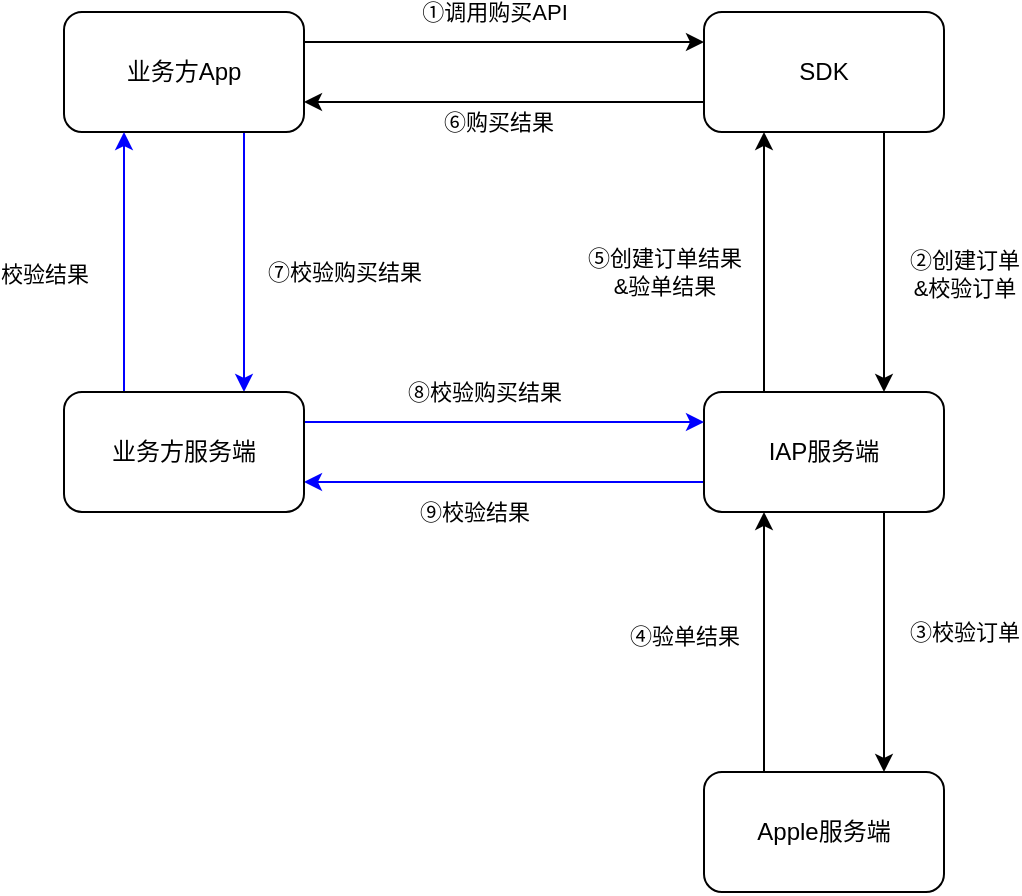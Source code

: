 <mxfile version="17.5.0" type="github">
  <diagram id="UVQPu_6LRNLYKDC9Vk5J" name="第 1 页">
    <mxGraphModel dx="2196" dy="1075" grid="1" gridSize="10" guides="1" tooltips="1" connect="1" arrows="1" fold="1" page="1" pageScale="1" pageWidth="4681" pageHeight="3300" math="0" shadow="0">
      <root>
        <mxCell id="0" />
        <mxCell id="1" parent="0" />
        <mxCell id="02EgvRaaj_lZs3z_42Fv-19" style="edgeStyle=orthogonalEdgeStyle;rounded=0;orthogonalLoop=1;jettySize=auto;html=1;exitX=1;exitY=0.25;exitDx=0;exitDy=0;entryX=0;entryY=0.25;entryDx=0;entryDy=0;" edge="1" parent="1" source="02EgvRaaj_lZs3z_42Fv-1" target="02EgvRaaj_lZs3z_42Fv-2">
          <mxGeometry relative="1" as="geometry" />
        </mxCell>
        <mxCell id="02EgvRaaj_lZs3z_42Fv-29" value="①调用购买API" style="edgeLabel;html=1;align=center;verticalAlign=middle;resizable=0;points=[];" vertex="1" connectable="0" parent="02EgvRaaj_lZs3z_42Fv-19">
          <mxGeometry x="-0.171" y="1" relative="1" as="geometry">
            <mxPoint x="12" y="-14" as="offset" />
          </mxGeometry>
        </mxCell>
        <mxCell id="02EgvRaaj_lZs3z_42Fv-35" style="edgeStyle=orthogonalEdgeStyle;rounded=0;orthogonalLoop=1;jettySize=auto;html=1;exitX=0.75;exitY=1;exitDx=0;exitDy=0;entryX=0.75;entryY=0;entryDx=0;entryDy=0;strokeColor=#0000FF;" edge="1" parent="1" source="02EgvRaaj_lZs3z_42Fv-1" target="02EgvRaaj_lZs3z_42Fv-6">
          <mxGeometry relative="1" as="geometry" />
        </mxCell>
        <mxCell id="02EgvRaaj_lZs3z_42Fv-37" value="⑦校验购买结果" style="edgeLabel;html=1;align=center;verticalAlign=middle;resizable=0;points=[];" vertex="1" connectable="0" parent="02EgvRaaj_lZs3z_42Fv-35">
          <mxGeometry x="-0.124" relative="1" as="geometry">
            <mxPoint x="50" y="13" as="offset" />
          </mxGeometry>
        </mxCell>
        <mxCell id="02EgvRaaj_lZs3z_42Fv-1" value="业务方App" style="rounded=1;whiteSpace=wrap;html=1;" vertex="1" parent="1">
          <mxGeometry x="570" y="270" width="120" height="60" as="geometry" />
        </mxCell>
        <mxCell id="02EgvRaaj_lZs3z_42Fv-18" style="edgeStyle=orthogonalEdgeStyle;rounded=0;orthogonalLoop=1;jettySize=auto;html=1;exitX=0;exitY=0.75;exitDx=0;exitDy=0;entryX=1;entryY=0.75;entryDx=0;entryDy=0;spacing=2;spacingTop=0;fillColor=#CCFFFF;" edge="1" parent="1" source="02EgvRaaj_lZs3z_42Fv-2" target="02EgvRaaj_lZs3z_42Fv-1">
          <mxGeometry relative="1" as="geometry" />
        </mxCell>
        <mxCell id="02EgvRaaj_lZs3z_42Fv-34" value="⑥购买结果" style="edgeLabel;html=1;align=center;verticalAlign=middle;resizable=0;points=[];" vertex="1" connectable="0" parent="02EgvRaaj_lZs3z_42Fv-18">
          <mxGeometry x="0.029" y="3" relative="1" as="geometry">
            <mxPoint y="7" as="offset" />
          </mxGeometry>
        </mxCell>
        <mxCell id="02EgvRaaj_lZs3z_42Fv-25" style="edgeStyle=orthogonalEdgeStyle;rounded=0;orthogonalLoop=1;jettySize=auto;html=1;exitX=0.75;exitY=1;exitDx=0;exitDy=0;entryX=0.75;entryY=0;entryDx=0;entryDy=0;" edge="1" parent="1" source="02EgvRaaj_lZs3z_42Fv-2" target="02EgvRaaj_lZs3z_42Fv-4">
          <mxGeometry relative="1" as="geometry" />
        </mxCell>
        <mxCell id="02EgvRaaj_lZs3z_42Fv-30" value="②创建订单&lt;br&gt;&amp;amp;校验订单" style="edgeLabel;html=1;align=center;verticalAlign=middle;resizable=0;points=[];" vertex="1" connectable="0" parent="02EgvRaaj_lZs3z_42Fv-25">
          <mxGeometry x="-0.515" relative="1" as="geometry">
            <mxPoint x="40" y="39" as="offset" />
          </mxGeometry>
        </mxCell>
        <mxCell id="02EgvRaaj_lZs3z_42Fv-2" value="SDK" style="whiteSpace=wrap;html=1;rounded=1;" vertex="1" parent="1">
          <mxGeometry x="890" y="270" width="120" height="60" as="geometry" />
        </mxCell>
        <mxCell id="02EgvRaaj_lZs3z_42Fv-23" style="edgeStyle=orthogonalEdgeStyle;rounded=0;orthogonalLoop=1;jettySize=auto;html=1;exitX=0;exitY=0.75;exitDx=0;exitDy=0;entryX=1;entryY=0.75;entryDx=0;entryDy=0;strokeColor=#0000FF;" edge="1" parent="1" source="02EgvRaaj_lZs3z_42Fv-4" target="02EgvRaaj_lZs3z_42Fv-6">
          <mxGeometry relative="1" as="geometry" />
        </mxCell>
        <mxCell id="02EgvRaaj_lZs3z_42Fv-39" value="⑨校验结果" style="edgeLabel;html=1;align=center;verticalAlign=middle;resizable=0;points=[];" vertex="1" connectable="0" parent="02EgvRaaj_lZs3z_42Fv-23">
          <mxGeometry x="0.155" y="-1" relative="1" as="geometry">
            <mxPoint y="16" as="offset" />
          </mxGeometry>
        </mxCell>
        <mxCell id="02EgvRaaj_lZs3z_42Fv-26" style="edgeStyle=orthogonalEdgeStyle;rounded=0;orthogonalLoop=1;jettySize=auto;html=1;exitX=0.75;exitY=1;exitDx=0;exitDy=0;entryX=0.75;entryY=0;entryDx=0;entryDy=0;" edge="1" parent="1" source="02EgvRaaj_lZs3z_42Fv-4" target="02EgvRaaj_lZs3z_42Fv-8">
          <mxGeometry relative="1" as="geometry" />
        </mxCell>
        <mxCell id="02EgvRaaj_lZs3z_42Fv-31" value="③校验订单" style="edgeLabel;html=1;align=center;verticalAlign=middle;resizable=0;points=[];rotation=0;" vertex="1" connectable="0" parent="02EgvRaaj_lZs3z_42Fv-26">
          <mxGeometry x="-0.154" y="1" relative="1" as="geometry">
            <mxPoint x="39" y="5" as="offset" />
          </mxGeometry>
        </mxCell>
        <mxCell id="02EgvRaaj_lZs3z_42Fv-28" style="edgeStyle=orthogonalEdgeStyle;rounded=0;orthogonalLoop=1;jettySize=auto;html=1;exitX=0.25;exitY=0;exitDx=0;exitDy=0;entryX=0.25;entryY=1;entryDx=0;entryDy=0;" edge="1" parent="1" source="02EgvRaaj_lZs3z_42Fv-4" target="02EgvRaaj_lZs3z_42Fv-2">
          <mxGeometry relative="1" as="geometry" />
        </mxCell>
        <mxCell id="02EgvRaaj_lZs3z_42Fv-33" value="⑤创建订单结果&lt;br&gt;&amp;amp;验单结果" style="edgeLabel;html=1;align=center;verticalAlign=middle;resizable=0;points=[];" vertex="1" connectable="0" parent="02EgvRaaj_lZs3z_42Fv-28">
          <mxGeometry x="0.046" y="-2" relative="1" as="geometry">
            <mxPoint x="-52" y="8" as="offset" />
          </mxGeometry>
        </mxCell>
        <mxCell id="02EgvRaaj_lZs3z_42Fv-4" value="IAP服务端" style="whiteSpace=wrap;html=1;rounded=1;" vertex="1" parent="1">
          <mxGeometry x="890" y="460" width="120" height="60" as="geometry" />
        </mxCell>
        <mxCell id="02EgvRaaj_lZs3z_42Fv-22" style="edgeStyle=orthogonalEdgeStyle;rounded=0;orthogonalLoop=1;jettySize=auto;html=1;exitX=1;exitY=0.25;exitDx=0;exitDy=0;entryX=0;entryY=0.25;entryDx=0;entryDy=0;strokeColor=#0000FF;shadow=0;" edge="1" parent="1" source="02EgvRaaj_lZs3z_42Fv-6" target="02EgvRaaj_lZs3z_42Fv-4">
          <mxGeometry relative="1" as="geometry" />
        </mxCell>
        <mxCell id="02EgvRaaj_lZs3z_42Fv-38" value="⑧校验购买结果" style="edgeLabel;html=1;align=center;verticalAlign=middle;resizable=0;points=[];" vertex="1" connectable="0" parent="02EgvRaaj_lZs3z_42Fv-22">
          <mxGeometry x="-0.289" relative="1" as="geometry">
            <mxPoint x="19" y="-15" as="offset" />
          </mxGeometry>
        </mxCell>
        <mxCell id="02EgvRaaj_lZs3z_42Fv-36" style="edgeStyle=orthogonalEdgeStyle;rounded=0;orthogonalLoop=1;jettySize=auto;html=1;exitX=0.25;exitY=0;exitDx=0;exitDy=0;entryX=0.25;entryY=1;entryDx=0;entryDy=0;strokeColor=#0000FF;" edge="1" parent="1" source="02EgvRaaj_lZs3z_42Fv-6" target="02EgvRaaj_lZs3z_42Fv-1">
          <mxGeometry relative="1" as="geometry" />
        </mxCell>
        <mxCell id="02EgvRaaj_lZs3z_42Fv-40" value="校验结果" style="edgeLabel;html=1;align=center;verticalAlign=middle;resizable=0;points=[];" vertex="1" connectable="0" parent="02EgvRaaj_lZs3z_42Fv-36">
          <mxGeometry x="0.007" y="1" relative="1" as="geometry">
            <mxPoint x="-39" y="6" as="offset" />
          </mxGeometry>
        </mxCell>
        <mxCell id="02EgvRaaj_lZs3z_42Fv-6" value="业务方服务端" style="whiteSpace=wrap;html=1;rounded=1;" vertex="1" parent="1">
          <mxGeometry x="570" y="460" width="120" height="60" as="geometry" />
        </mxCell>
        <mxCell id="02EgvRaaj_lZs3z_42Fv-27" style="edgeStyle=orthogonalEdgeStyle;rounded=0;orthogonalLoop=1;jettySize=auto;html=1;exitX=0.25;exitY=0;exitDx=0;exitDy=0;entryX=0.25;entryY=1;entryDx=0;entryDy=0;" edge="1" parent="1" source="02EgvRaaj_lZs3z_42Fv-8" target="02EgvRaaj_lZs3z_42Fv-4">
          <mxGeometry relative="1" as="geometry" />
        </mxCell>
        <mxCell id="02EgvRaaj_lZs3z_42Fv-32" value="④验单结果" style="edgeLabel;html=1;align=center;verticalAlign=middle;resizable=0;points=[];" vertex="1" connectable="0" parent="02EgvRaaj_lZs3z_42Fv-27">
          <mxGeometry x="0.046" y="2" relative="1" as="geometry">
            <mxPoint x="-38" as="offset" />
          </mxGeometry>
        </mxCell>
        <mxCell id="02EgvRaaj_lZs3z_42Fv-8" value="Apple服务端" style="whiteSpace=wrap;html=1;rounded=1;" vertex="1" parent="1">
          <mxGeometry x="890" y="650" width="120" height="60" as="geometry" />
        </mxCell>
      </root>
    </mxGraphModel>
  </diagram>
</mxfile>
